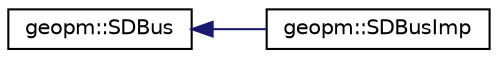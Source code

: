 digraph "Graphical Class Hierarchy"
{
 // LATEX_PDF_SIZE
  edge [fontname="Helvetica",fontsize="10",labelfontname="Helvetica",labelfontsize="10"];
  node [fontname="Helvetica",fontsize="10",shape=record];
  rankdir="LR";
  Node0 [label="geopm::SDBus",height=0.2,width=0.4,color="black", fillcolor="white", style="filled",URL="$classgeopm_1_1_s_d_bus.html",tooltip="Abstraction around sd_bus interface for calling methods."];
  Node0 -> Node1 [dir="back",color="midnightblue",fontsize="10",style="solid",fontname="Helvetica"];
  Node1 [label="geopm::SDBusImp",height=0.2,width=0.4,color="black", fillcolor="white", style="filled",URL="$classgeopm_1_1_s_d_bus_imp.html",tooltip=" "];
}
